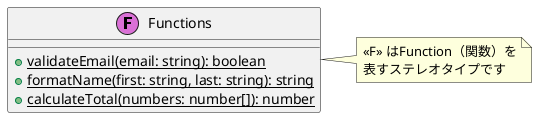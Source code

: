 @startuml SimpleFunctions

class "Functions" << (F,orchid) >> {
  + {static} validateEmail(email: string): boolean
  + {static} formatName(first: string, last: string): string
  + {static} calculateTotal(numbers: number[]): number
}

note right of Functions
  <<F>> はFunction（関数）を
  表すステレオタイプです
end note

@enduml